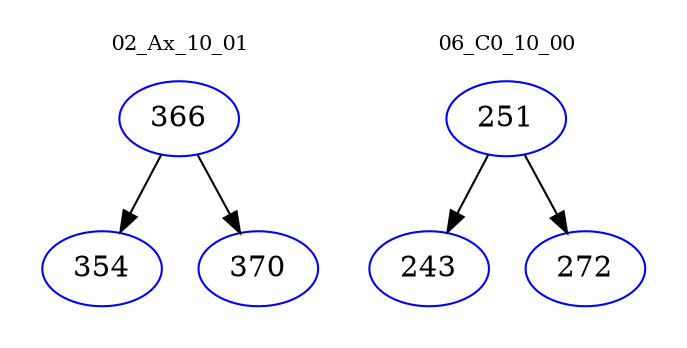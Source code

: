 digraph{
subgraph cluster_0 {
color = white
label = "02_Ax_10_01";
fontsize=10;
T0_366 [label="366", color="blue"]
T0_366 -> T0_354 [color="black"]
T0_354 [label="354", color="blue"]
T0_366 -> T0_370 [color="black"]
T0_370 [label="370", color="blue"]
}
subgraph cluster_1 {
color = white
label = "06_C0_10_00";
fontsize=10;
T1_251 [label="251", color="blue"]
T1_251 -> T1_243 [color="black"]
T1_243 [label="243", color="blue"]
T1_251 -> T1_272 [color="black"]
T1_272 [label="272", color="blue"]
}
}
